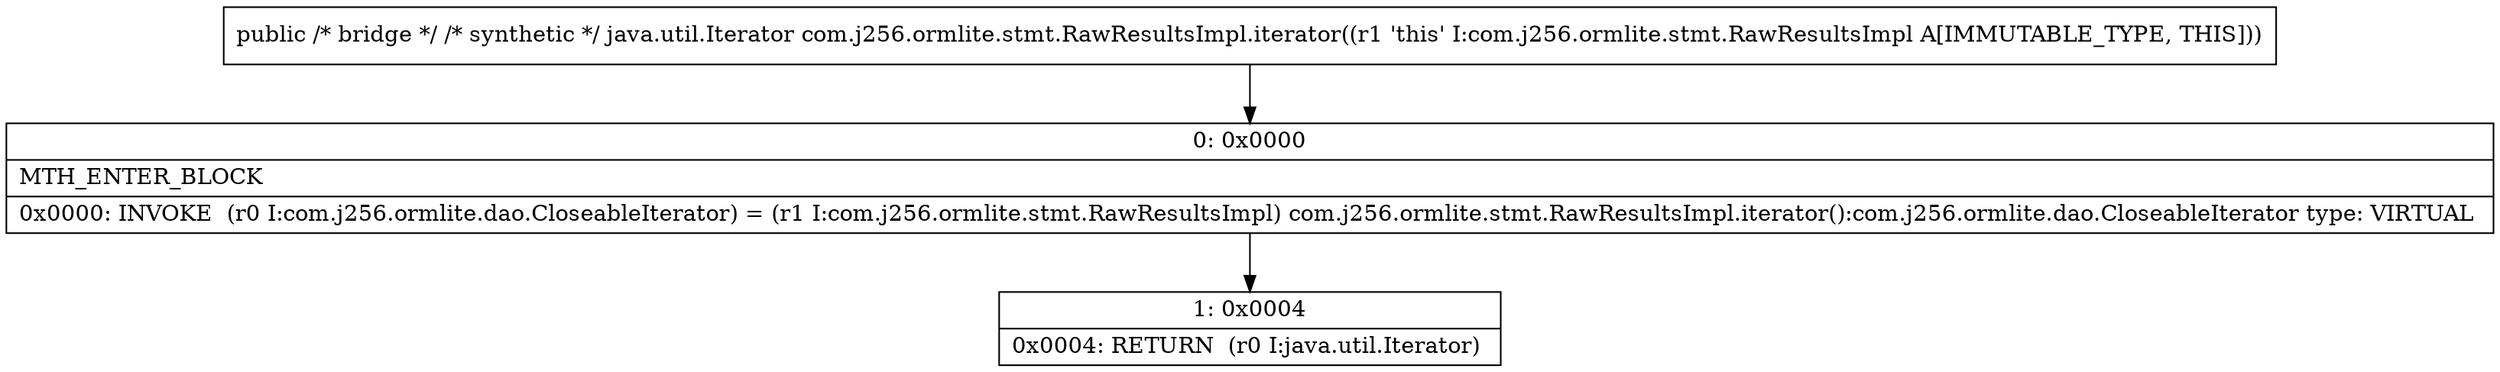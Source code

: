 digraph "CFG forcom.j256.ormlite.stmt.RawResultsImpl.iterator()Ljava\/util\/Iterator;" {
Node_0 [shape=record,label="{0\:\ 0x0000|MTH_ENTER_BLOCK\l|0x0000: INVOKE  (r0 I:com.j256.ormlite.dao.CloseableIterator) = (r1 I:com.j256.ormlite.stmt.RawResultsImpl) com.j256.ormlite.stmt.RawResultsImpl.iterator():com.j256.ormlite.dao.CloseableIterator type: VIRTUAL \l}"];
Node_1 [shape=record,label="{1\:\ 0x0004|0x0004: RETURN  (r0 I:java.util.Iterator) \l}"];
MethodNode[shape=record,label="{public \/* bridge *\/ \/* synthetic *\/ java.util.Iterator com.j256.ormlite.stmt.RawResultsImpl.iterator((r1 'this' I:com.j256.ormlite.stmt.RawResultsImpl A[IMMUTABLE_TYPE, THIS])) }"];
MethodNode -> Node_0;
Node_0 -> Node_1;
}

